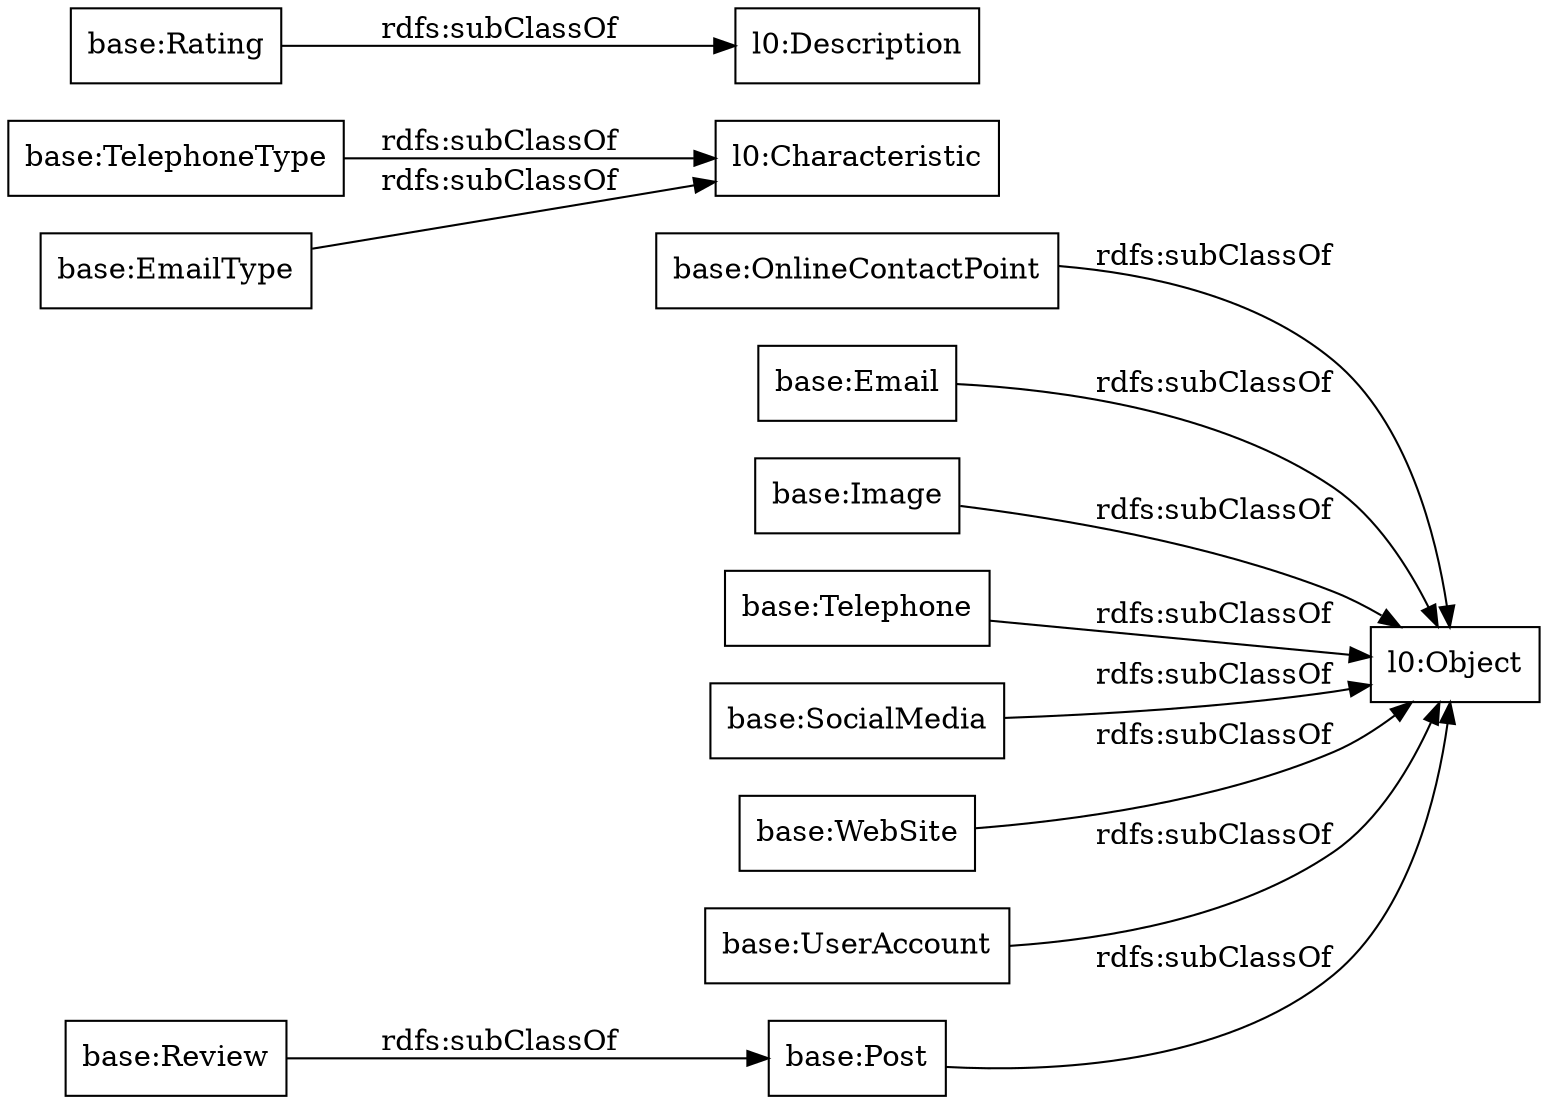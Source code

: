 digraph ar2dtool_diagram { 
rankdir=LR;
size="1000"
node [shape = rectangle, color="black"]; "base:OnlineContactPoint" "base:TelephoneType" "base:Email" "base:Rating" "base:Image" "base:Telephone" "base:SocialMedia" "base:EmailType" "base:WebSite" "base:Review" "l0:Object" "l0:Characteristic" "base:UserAccount" "base:Post" ; /*classes style*/
	"base:Rating" -> "l0:Description" [ label = "rdfs:subClassOf" ];
	"base:Post" -> "l0:Object" [ label = "rdfs:subClassOf" ];
	"base:UserAccount" -> "l0:Object" [ label = "rdfs:subClassOf" ];
	"base:Email" -> "l0:Object" [ label = "rdfs:subClassOf" ];
	"base:WebSite" -> "l0:Object" [ label = "rdfs:subClassOf" ];
	"base:EmailType" -> "l0:Characteristic" [ label = "rdfs:subClassOf" ];
	"base:OnlineContactPoint" -> "l0:Object" [ label = "rdfs:subClassOf" ];
	"base:Review" -> "base:Post" [ label = "rdfs:subClassOf" ];
	"base:TelephoneType" -> "l0:Characteristic" [ label = "rdfs:subClassOf" ];
	"base:Image" -> "l0:Object" [ label = "rdfs:subClassOf" ];
	"base:Telephone" -> "l0:Object" [ label = "rdfs:subClassOf" ];
	"base:SocialMedia" -> "l0:Object" [ label = "rdfs:subClassOf" ];

}
